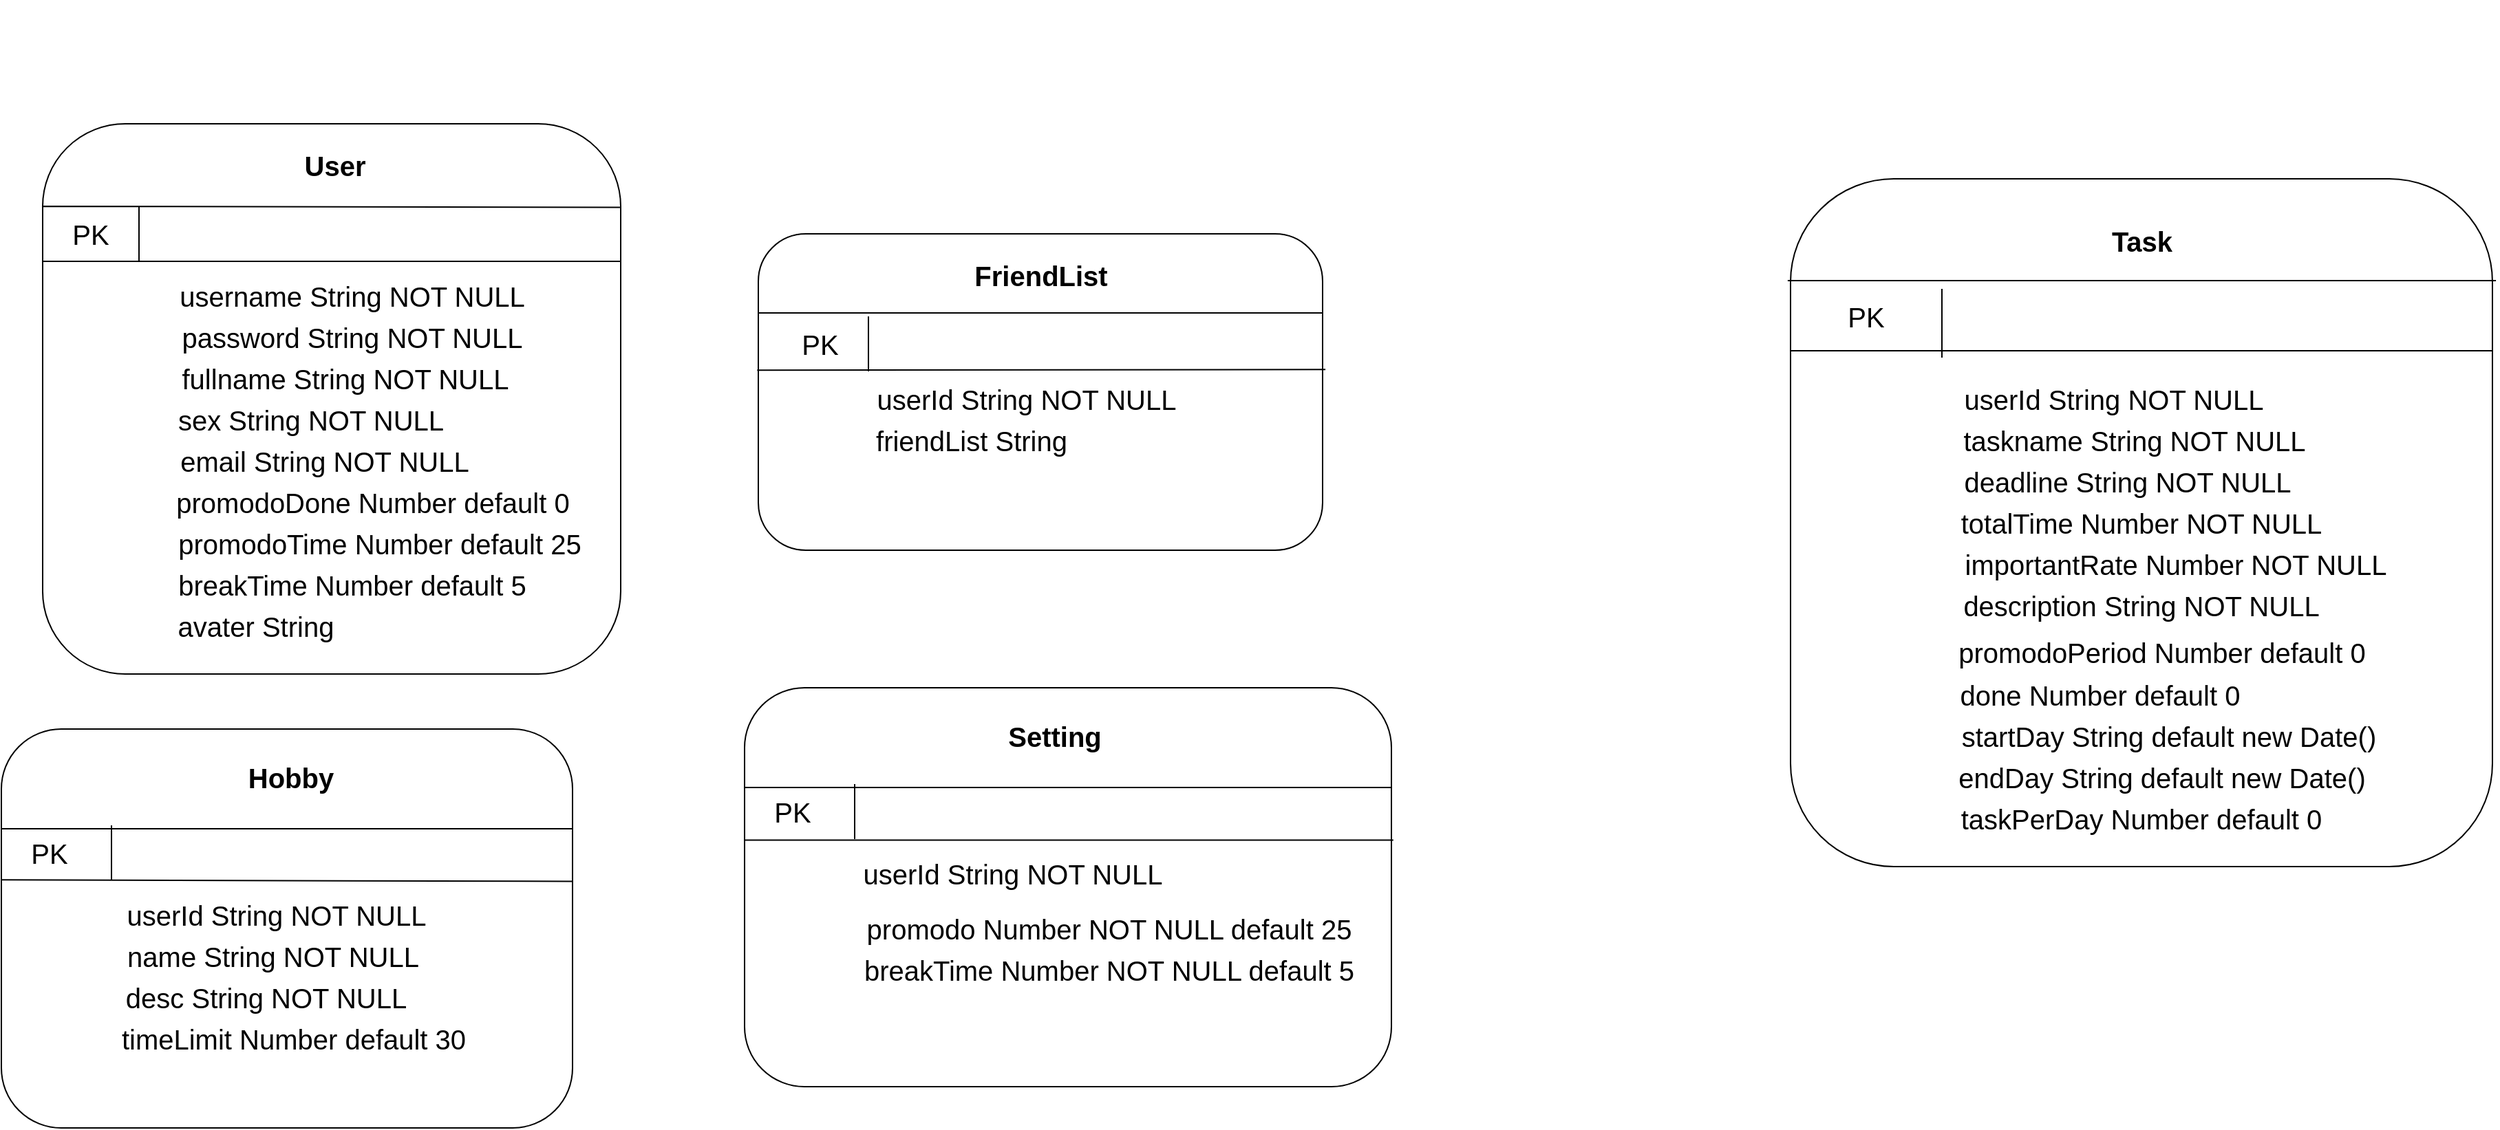 <mxfile version="15.9.4" type="github">
  <diagram id="DH3QNiOya1cfcgPAZ-Pr" name="Page-1">
    <mxGraphModel dx="1887" dy="1060" grid="1" gridSize="10" guides="1" tooltips="1" connect="1" arrows="1" fold="1" page="1" pageScale="1" pageWidth="1100" pageHeight="850" math="0" shadow="0">
      <root>
        <mxCell id="0" />
        <mxCell id="1" parent="0" />
        <mxCell id="Mb1Wl-EeVpBNZaoq5JLc-1" value="" style="rounded=1;whiteSpace=wrap;html=1;" vertex="1" parent="1">
          <mxGeometry x="100" y="100" width="420" height="400" as="geometry" />
        </mxCell>
        <mxCell id="Mb1Wl-EeVpBNZaoq5JLc-2" value="&lt;p style=&quot;line-height: 10; font-size: 20px;&quot;&gt;User&lt;/p&gt;" style="text;html=1;strokeColor=none;fillColor=none;align=center;verticalAlign=middle;whiteSpace=wrap;rounded=0;strokeWidth=2;sketch=0;shadow=0;fontStyle=1;fontSize=20;" vertex="1" parent="1">
          <mxGeometry x="270" y="110" width="85" height="40" as="geometry" />
        </mxCell>
        <mxCell id="Mb1Wl-EeVpBNZaoq5JLc-4" value="" style="endArrow=none;html=1;rounded=0;fontSize=18;entryX=1;entryY=0.152;entryDx=0;entryDy=0;exitX=0;exitY=0.25;exitDx=0;exitDy=0;entryPerimeter=0;" edge="1" parent="1" source="Mb1Wl-EeVpBNZaoq5JLc-1" target="Mb1Wl-EeVpBNZaoq5JLc-1">
          <mxGeometry width="50" height="50" relative="1" as="geometry">
            <mxPoint x="180" y="210" as="sourcePoint" />
            <mxPoint x="230" y="160" as="targetPoint" />
            <Array as="points">
              <mxPoint x="100" y="160" />
            </Array>
          </mxGeometry>
        </mxCell>
        <mxCell id="Mb1Wl-EeVpBNZaoq5JLc-5" value="" style="endArrow=none;html=1;rounded=0;fontSize=20;exitX=0;exitY=0.25;exitDx=0;exitDy=0;entryX=1;entryY=0.25;entryDx=0;entryDy=0;" edge="1" parent="1" source="Mb1Wl-EeVpBNZaoq5JLc-1" target="Mb1Wl-EeVpBNZaoq5JLc-1">
          <mxGeometry width="50" height="50" relative="1" as="geometry">
            <mxPoint x="180" y="250" as="sourcePoint" />
            <mxPoint x="230" y="200" as="targetPoint" />
          </mxGeometry>
        </mxCell>
        <mxCell id="Mb1Wl-EeVpBNZaoq5JLc-6" value="PK" style="text;html=1;strokeColor=none;fillColor=none;align=center;verticalAlign=middle;whiteSpace=wrap;rounded=0;shadow=0;sketch=0;fontSize=20;" vertex="1" parent="1">
          <mxGeometry x="100" y="160" width="70" height="40" as="geometry" />
        </mxCell>
        <mxCell id="Mb1Wl-EeVpBNZaoq5JLc-7" value="" style="endArrow=none;html=1;rounded=0;fontSize=20;" edge="1" parent="1">
          <mxGeometry width="50" height="50" relative="1" as="geometry">
            <mxPoint x="170" y="200" as="sourcePoint" />
            <mxPoint x="170" y="160" as="targetPoint" />
          </mxGeometry>
        </mxCell>
        <mxCell id="Mb1Wl-EeVpBNZaoq5JLc-8" value="username String NOT NULL" style="text;html=1;strokeColor=none;fillColor=none;align=center;verticalAlign=middle;whiteSpace=wrap;rounded=0;shadow=0;sketch=0;fontSize=20;" vertex="1" parent="1">
          <mxGeometry x="180" y="210" width="290" height="30" as="geometry" />
        </mxCell>
        <mxCell id="Mb1Wl-EeVpBNZaoq5JLc-9" value="password String NOT NULL" style="text;html=1;strokeColor=none;fillColor=none;align=center;verticalAlign=middle;whiteSpace=wrap;rounded=0;shadow=0;sketch=0;fontSize=20;" vertex="1" parent="1">
          <mxGeometry x="195" y="240" width="260" height="30" as="geometry" />
        </mxCell>
        <mxCell id="Mb1Wl-EeVpBNZaoq5JLc-10" value="fullname String NOT NULL" style="text;html=1;strokeColor=none;fillColor=none;align=center;verticalAlign=middle;whiteSpace=wrap;rounded=0;shadow=0;sketch=0;fontSize=20;" vertex="1" parent="1">
          <mxGeometry x="200" y="270" width="240" height="30" as="geometry" />
        </mxCell>
        <mxCell id="Mb1Wl-EeVpBNZaoq5JLc-11" value="sex String NOT NULL" style="text;html=1;strokeColor=none;fillColor=none;align=center;verticalAlign=middle;whiteSpace=wrap;rounded=0;shadow=0;sketch=0;fontSize=20;" vertex="1" parent="1">
          <mxGeometry x="195" y="300" width="200" height="30" as="geometry" />
        </mxCell>
        <mxCell id="Mb1Wl-EeVpBNZaoq5JLc-12" value="email String NOT NULL" style="text;html=1;strokeColor=none;fillColor=none;align=center;verticalAlign=middle;whiteSpace=wrap;rounded=0;shadow=0;sketch=0;fontSize=20;" vertex="1" parent="1">
          <mxGeometry x="195" y="330" width="220" height="30" as="geometry" />
        </mxCell>
        <mxCell id="Mb1Wl-EeVpBNZaoq5JLc-14" value="promodoDone Number default 0" style="text;html=1;strokeColor=none;fillColor=none;align=center;verticalAlign=middle;whiteSpace=wrap;rounded=0;shadow=0;sketch=0;fontSize=20;" vertex="1" parent="1">
          <mxGeometry x="195" y="360" width="290" height="30" as="geometry" />
        </mxCell>
        <mxCell id="Mb1Wl-EeVpBNZaoq5JLc-15" value="promodoTime Number default 25" style="text;html=1;strokeColor=none;fillColor=none;align=center;verticalAlign=middle;whiteSpace=wrap;rounded=0;shadow=0;sketch=0;fontSize=20;" vertex="1" parent="1">
          <mxGeometry x="195" y="390" width="300" height="30" as="geometry" />
        </mxCell>
        <mxCell id="Mb1Wl-EeVpBNZaoq5JLc-16" value="breakTime Number default 5" style="text;html=1;strokeColor=none;fillColor=none;align=center;verticalAlign=middle;whiteSpace=wrap;rounded=0;shadow=0;sketch=0;fontSize=20;" vertex="1" parent="1">
          <mxGeometry x="195" y="420" width="260" height="30" as="geometry" />
        </mxCell>
        <mxCell id="Mb1Wl-EeVpBNZaoq5JLc-17" value="avater String" style="text;html=1;strokeColor=none;fillColor=none;align=center;verticalAlign=middle;whiteSpace=wrap;rounded=0;shadow=0;sketch=0;fontSize=20;" vertex="1" parent="1">
          <mxGeometry x="195" y="450" width="120" height="30" as="geometry" />
        </mxCell>
        <mxCell id="Mb1Wl-EeVpBNZaoq5JLc-18" value="" style="rounded=1;whiteSpace=wrap;html=1;" vertex="1" parent="1">
          <mxGeometry x="620" y="180" width="410" height="230" as="geometry" />
        </mxCell>
        <mxCell id="Mb1Wl-EeVpBNZaoq5JLc-20" value="" style="endArrow=none;html=1;rounded=0;fontSize=20;exitX=0;exitY=0.25;exitDx=0;exitDy=0;entryX=1;entryY=0.25;entryDx=0;entryDy=0;" edge="1" parent="1" source="Mb1Wl-EeVpBNZaoq5JLc-18" target="Mb1Wl-EeVpBNZaoq5JLc-18">
          <mxGeometry width="50" height="50" relative="1" as="geometry">
            <mxPoint x="660" y="190" as="sourcePoint" />
            <mxPoint x="710" y="140" as="targetPoint" />
          </mxGeometry>
        </mxCell>
        <mxCell id="Mb1Wl-EeVpBNZaoq5JLc-21" value="&lt;p style=&quot;line-height: 10 ; font-size: 20px&quot;&gt;FriendList&lt;/p&gt;" style="text;html=1;strokeColor=none;fillColor=none;align=center;verticalAlign=middle;whiteSpace=wrap;rounded=0;strokeWidth=2;sketch=0;shadow=0;fontStyle=1;fontSize=20;" vertex="1" parent="1">
          <mxGeometry x="782.5" y="190" width="85" height="40" as="geometry" />
        </mxCell>
        <mxCell id="Mb1Wl-EeVpBNZaoq5JLc-22" value="PK" style="text;html=1;strokeColor=none;fillColor=none;align=center;verticalAlign=middle;whiteSpace=wrap;rounded=0;shadow=0;sketch=0;fontSize=20;" vertex="1" parent="1">
          <mxGeometry x="630" y="240" width="70" height="40" as="geometry" />
        </mxCell>
        <mxCell id="Mb1Wl-EeVpBNZaoq5JLc-23" value="" style="endArrow=none;html=1;rounded=0;fontSize=20;entryX=1.005;entryY=0.429;entryDx=0;entryDy=0;entryPerimeter=0;exitX=-0.002;exitY=0.431;exitDx=0;exitDy=0;exitPerimeter=0;" edge="1" parent="1" source="Mb1Wl-EeVpBNZaoq5JLc-18" target="Mb1Wl-EeVpBNZaoq5JLc-18">
          <mxGeometry width="50" height="50" relative="1" as="geometry">
            <mxPoint x="640" y="260" as="sourcePoint" />
            <mxPoint x="690" y="210" as="targetPoint" />
          </mxGeometry>
        </mxCell>
        <mxCell id="Mb1Wl-EeVpBNZaoq5JLc-25" value="userId String NOT NULL" style="text;html=1;strokeColor=none;fillColor=none;align=center;verticalAlign=middle;whiteSpace=wrap;rounded=0;shadow=0;sketch=0;fontSize=20;" vertex="1" parent="1">
          <mxGeometry x="700" y="285" width="230" height="30" as="geometry" />
        </mxCell>
        <mxCell id="Mb1Wl-EeVpBNZaoq5JLc-26" value="friendList String" style="text;html=1;strokeColor=none;fillColor=none;align=center;verticalAlign=middle;whiteSpace=wrap;rounded=0;shadow=0;sketch=0;fontSize=20;" vertex="1" parent="1">
          <mxGeometry x="700" y="315" width="150" height="30" as="geometry" />
        </mxCell>
        <mxCell id="Mb1Wl-EeVpBNZaoq5JLc-28" value="" style="endArrow=none;html=1;rounded=0;fontSize=20;" edge="1" parent="1">
          <mxGeometry width="50" height="50" relative="1" as="geometry">
            <mxPoint x="700" y="280" as="sourcePoint" />
            <mxPoint x="700" y="240" as="targetPoint" />
          </mxGeometry>
        </mxCell>
        <mxCell id="Mb1Wl-EeVpBNZaoq5JLc-29" value="" style="rounded=1;whiteSpace=wrap;html=1;" vertex="1" parent="1">
          <mxGeometry x="70" y="540" width="415" height="290" as="geometry" />
        </mxCell>
        <mxCell id="Mb1Wl-EeVpBNZaoq5JLc-30" value="&lt;p style=&quot;line-height: 10 ; font-size: 20px&quot;&gt;Hobby&lt;/p&gt;" style="text;html=1;strokeColor=none;fillColor=none;align=center;verticalAlign=middle;whiteSpace=wrap;rounded=0;strokeWidth=2;sketch=0;shadow=0;fontStyle=1;fontSize=20;" vertex="1" parent="1">
          <mxGeometry x="237.5" y="540" width="85" height="70" as="geometry" />
        </mxCell>
        <mxCell id="Mb1Wl-EeVpBNZaoq5JLc-31" value="" style="endArrow=none;html=1;rounded=0;fontSize=20;entryX=1;entryY=0.25;entryDx=0;entryDy=0;exitX=0;exitY=0.25;exitDx=0;exitDy=0;" edge="1" parent="1" source="Mb1Wl-EeVpBNZaoq5JLc-29" target="Mb1Wl-EeVpBNZaoq5JLc-29">
          <mxGeometry width="50" height="50" relative="1" as="geometry">
            <mxPoint x="250" y="710" as="sourcePoint" />
            <mxPoint x="300" y="660" as="targetPoint" />
          </mxGeometry>
        </mxCell>
        <mxCell id="Mb1Wl-EeVpBNZaoq5JLc-32" value="PK" style="text;html=1;strokeColor=none;fillColor=none;align=center;verticalAlign=middle;whiteSpace=wrap;rounded=0;shadow=0;sketch=0;fontSize=20;" vertex="1" parent="1">
          <mxGeometry x="70" y="610" width="70" height="40" as="geometry" />
        </mxCell>
        <mxCell id="Mb1Wl-EeVpBNZaoq5JLc-33" value="" style="endArrow=none;html=1;rounded=0;fontSize=20;entryX=1;entryY=0.382;entryDx=0;entryDy=0;entryPerimeter=0;exitX=0;exitY=0.378;exitDx=0;exitDy=0;exitPerimeter=0;" edge="1" parent="1" source="Mb1Wl-EeVpBNZaoq5JLc-29" target="Mb1Wl-EeVpBNZaoq5JLc-29">
          <mxGeometry width="50" height="50" relative="1" as="geometry">
            <mxPoint x="340" y="710" as="sourcePoint" />
            <mxPoint x="390" y="660" as="targetPoint" />
          </mxGeometry>
        </mxCell>
        <mxCell id="Mb1Wl-EeVpBNZaoq5JLc-34" value="" style="endArrow=none;html=1;rounded=0;fontSize=20;" edge="1" parent="1">
          <mxGeometry width="50" height="50" relative="1" as="geometry">
            <mxPoint x="150" y="650" as="sourcePoint" />
            <mxPoint x="150" y="610" as="targetPoint" />
          </mxGeometry>
        </mxCell>
        <mxCell id="Mb1Wl-EeVpBNZaoq5JLc-35" value="userId String NOT NULL" style="text;html=1;strokeColor=none;fillColor=none;align=center;verticalAlign=middle;whiteSpace=wrap;rounded=0;shadow=0;sketch=0;fontSize=20;" vertex="1" parent="1">
          <mxGeometry x="155" y="660" width="230" height="30" as="geometry" />
        </mxCell>
        <mxCell id="Mb1Wl-EeVpBNZaoq5JLc-36" value="name String NOT NULL" style="text;html=1;strokeColor=none;fillColor=none;align=center;verticalAlign=middle;whiteSpace=wrap;rounded=0;shadow=0;sketch=0;fontSize=20;" vertex="1" parent="1">
          <mxGeometry x="155" y="690" width="225" height="30" as="geometry" />
        </mxCell>
        <mxCell id="Mb1Wl-EeVpBNZaoq5JLc-37" style="edgeStyle=orthogonalEdgeStyle;rounded=0;orthogonalLoop=1;jettySize=auto;html=1;exitX=0.5;exitY=1;exitDx=0;exitDy=0;fontSize=20;" edge="1" parent="1" source="Mb1Wl-EeVpBNZaoq5JLc-36" target="Mb1Wl-EeVpBNZaoq5JLc-36">
          <mxGeometry relative="1" as="geometry" />
        </mxCell>
        <mxCell id="Mb1Wl-EeVpBNZaoq5JLc-38" value="desc String NOT NULL" style="text;html=1;strokeColor=none;fillColor=none;align=center;verticalAlign=middle;whiteSpace=wrap;rounded=0;shadow=0;sketch=0;fontSize=20;" vertex="1" parent="1">
          <mxGeometry x="155" y="720" width="215" height="30" as="geometry" />
        </mxCell>
        <mxCell id="Mb1Wl-EeVpBNZaoq5JLc-39" value="timeLimit Number default 30" style="text;html=1;strokeColor=none;fillColor=none;align=center;verticalAlign=middle;whiteSpace=wrap;rounded=0;shadow=0;sketch=0;fontSize=20;" vertex="1" parent="1">
          <mxGeometry x="155" y="750" width="255" height="30" as="geometry" />
        </mxCell>
        <mxCell id="Mb1Wl-EeVpBNZaoq5JLc-40" value="" style="rounded=1;whiteSpace=wrap;html=1;" vertex="1" parent="1">
          <mxGeometry x="610" y="510" width="470" height="290" as="geometry" />
        </mxCell>
        <mxCell id="Mb1Wl-EeVpBNZaoq5JLc-41" value="&lt;p style=&quot;line-height: 10 ; font-size: 20px&quot;&gt;Setting&lt;/p&gt;" style="text;html=1;strokeColor=none;fillColor=none;align=center;verticalAlign=middle;whiteSpace=wrap;rounded=0;strokeWidth=2;sketch=0;shadow=0;fontStyle=1;fontSize=20;" vertex="1" parent="1">
          <mxGeometry x="792.5" y="510" width="85" height="70" as="geometry" />
        </mxCell>
        <mxCell id="Mb1Wl-EeVpBNZaoq5JLc-42" value="" style="endArrow=none;html=1;rounded=0;fontSize=20;exitX=0;exitY=0.25;exitDx=0;exitDy=0;entryX=1;entryY=0.25;entryDx=0;entryDy=0;" edge="1" parent="1" source="Mb1Wl-EeVpBNZaoq5JLc-40" target="Mb1Wl-EeVpBNZaoq5JLc-40">
          <mxGeometry width="50" height="50" relative="1" as="geometry">
            <mxPoint x="650" y="650" as="sourcePoint" />
            <mxPoint x="700" y="600" as="targetPoint" />
          </mxGeometry>
        </mxCell>
        <mxCell id="Mb1Wl-EeVpBNZaoq5JLc-43" value="PK" style="text;html=1;strokeColor=none;fillColor=none;align=center;verticalAlign=middle;whiteSpace=wrap;rounded=0;shadow=0;sketch=0;fontSize=20;" vertex="1" parent="1">
          <mxGeometry x="610" y="580" width="70" height="40" as="geometry" />
        </mxCell>
        <mxCell id="Mb1Wl-EeVpBNZaoq5JLc-44" value="" style="endArrow=none;html=1;rounded=0;fontSize=20;exitX=0;exitY=0.382;exitDx=0;exitDy=0;exitPerimeter=0;entryX=1.003;entryY=0.382;entryDx=0;entryDy=0;entryPerimeter=0;" edge="1" parent="1" source="Mb1Wl-EeVpBNZaoq5JLc-40" target="Mb1Wl-EeVpBNZaoq5JLc-40">
          <mxGeometry width="50" height="50" relative="1" as="geometry">
            <mxPoint x="760" y="700" as="sourcePoint" />
            <mxPoint x="1030" y="630" as="targetPoint" />
          </mxGeometry>
        </mxCell>
        <mxCell id="Mb1Wl-EeVpBNZaoq5JLc-45" value="" style="endArrow=none;html=1;rounded=0;fontSize=20;" edge="1" parent="1">
          <mxGeometry width="50" height="50" relative="1" as="geometry">
            <mxPoint x="690" y="620" as="sourcePoint" />
            <mxPoint x="690" y="580" as="targetPoint" />
          </mxGeometry>
        </mxCell>
        <mxCell id="Mb1Wl-EeVpBNZaoq5JLc-46" value="userId String NOT NULL" style="text;html=1;strokeColor=none;fillColor=none;align=center;verticalAlign=middle;whiteSpace=wrap;rounded=0;shadow=0;sketch=0;fontSize=20;" vertex="1" parent="1">
          <mxGeometry x="690" y="630" width="230" height="30" as="geometry" />
        </mxCell>
        <mxCell id="Mb1Wl-EeVpBNZaoq5JLc-47" value="promodo Number NOT NULL default 25" style="text;html=1;strokeColor=none;fillColor=none;align=center;verticalAlign=middle;whiteSpace=wrap;rounded=0;shadow=0;sketch=0;fontSize=20;" vertex="1" parent="1">
          <mxGeometry x="690" y="670" width="370" height="30" as="geometry" />
        </mxCell>
        <mxCell id="Mb1Wl-EeVpBNZaoq5JLc-48" value="breakTime Number NOT NULL default 5" style="text;html=1;strokeColor=none;fillColor=none;align=center;verticalAlign=middle;whiteSpace=wrap;rounded=0;shadow=0;sketch=0;fontSize=20;" vertex="1" parent="1">
          <mxGeometry x="690" y="700" width="370" height="30" as="geometry" />
        </mxCell>
        <mxCell id="Mb1Wl-EeVpBNZaoq5JLc-49" value="" style="rounded=1;whiteSpace=wrap;html=1;" vertex="1" parent="1">
          <mxGeometry x="1370" y="140" width="510" height="500" as="geometry" />
        </mxCell>
        <mxCell id="Mb1Wl-EeVpBNZaoq5JLc-50" value="&lt;p style=&quot;line-height: 10 ; font-size: 20px&quot;&gt;Task&lt;/p&gt;" style="text;html=1;strokeColor=none;fillColor=none;align=center;verticalAlign=middle;whiteSpace=wrap;rounded=0;strokeWidth=2;sketch=0;shadow=0;fontStyle=1;fontSize=20;" vertex="1" parent="1">
          <mxGeometry x="1582.5" y="150" width="85" height="70" as="geometry" />
        </mxCell>
        <mxCell id="Mb1Wl-EeVpBNZaoq5JLc-51" value="" style="endArrow=none;html=1;rounded=0;fontSize=20;entryX=1.005;entryY=0.148;entryDx=0;entryDy=0;entryPerimeter=0;exitX=-0.004;exitY=0.148;exitDx=0;exitDy=0;exitPerimeter=0;" edge="1" parent="1" source="Mb1Wl-EeVpBNZaoq5JLc-49" target="Mb1Wl-EeVpBNZaoq5JLc-49">
          <mxGeometry width="50" height="50" relative="1" as="geometry">
            <mxPoint x="1580" y="300" as="sourcePoint" />
            <mxPoint x="1630" y="250" as="targetPoint" />
          </mxGeometry>
        </mxCell>
        <mxCell id="Mb1Wl-EeVpBNZaoq5JLc-52" value="PK" style="text;html=1;strokeColor=none;fillColor=none;align=center;verticalAlign=middle;whiteSpace=wrap;rounded=0;shadow=0;sketch=0;fontSize=20;" vertex="1" parent="1">
          <mxGeometry x="1390" y="220" width="70" height="40" as="geometry" />
        </mxCell>
        <mxCell id="Mb1Wl-EeVpBNZaoq5JLc-53" value="" style="endArrow=none;html=1;rounded=0;fontSize=20;entryX=1;entryY=0.25;entryDx=0;entryDy=0;exitX=0;exitY=0.25;exitDx=0;exitDy=0;" edge="1" parent="1" source="Mb1Wl-EeVpBNZaoq5JLc-49" target="Mb1Wl-EeVpBNZaoq5JLc-49">
          <mxGeometry width="50" height="50" relative="1" as="geometry">
            <mxPoint x="1680" y="340" as="sourcePoint" />
            <mxPoint x="1730" y="290" as="targetPoint" />
          </mxGeometry>
        </mxCell>
        <mxCell id="Mb1Wl-EeVpBNZaoq5JLc-54" value="" style="endArrow=none;html=1;rounded=0;fontSize=20;" edge="1" parent="1">
          <mxGeometry width="50" height="50" relative="1" as="geometry">
            <mxPoint x="1480" y="270" as="sourcePoint" />
            <mxPoint x="1480" y="220" as="targetPoint" />
          </mxGeometry>
        </mxCell>
        <mxCell id="Mb1Wl-EeVpBNZaoq5JLc-56" value="userId String NOT NULL" style="text;html=1;strokeColor=none;fillColor=none;align=center;verticalAlign=middle;whiteSpace=wrap;rounded=0;shadow=0;sketch=0;fontSize=20;" vertex="1" parent="1">
          <mxGeometry x="1490" y="285" width="230" height="30" as="geometry" />
        </mxCell>
        <mxCell id="Mb1Wl-EeVpBNZaoq5JLc-57" value="taskname String NOT NULL" style="text;html=1;strokeColor=none;fillColor=none;align=center;verticalAlign=middle;whiteSpace=wrap;rounded=0;shadow=0;sketch=0;fontSize=20;" vertex="1" parent="1">
          <mxGeometry x="1490" y="315" width="260" height="30" as="geometry" />
        </mxCell>
        <mxCell id="Mb1Wl-EeVpBNZaoq5JLc-58" value="deadline String NOT NULL" style="text;html=1;strokeColor=none;fillColor=none;align=center;verticalAlign=middle;whiteSpace=wrap;rounded=0;shadow=0;sketch=0;fontSize=20;" vertex="1" parent="1">
          <mxGeometry x="1490" y="345" width="250" height="30" as="geometry" />
        </mxCell>
        <mxCell id="Mb1Wl-EeVpBNZaoq5JLc-59" value="totalTime Number NOT NULL" style="text;html=1;strokeColor=none;fillColor=none;align=center;verticalAlign=middle;whiteSpace=wrap;rounded=0;shadow=0;sketch=0;fontSize=20;" vertex="1" parent="1">
          <mxGeometry x="1490" y="375" width="270" height="30" as="geometry" />
        </mxCell>
        <mxCell id="Mb1Wl-EeVpBNZaoq5JLc-60" value="importantRate Number NOT NULL" style="text;html=1;strokeColor=none;fillColor=none;align=center;verticalAlign=middle;whiteSpace=wrap;rounded=0;shadow=0;sketch=0;fontSize=20;" vertex="1" parent="1">
          <mxGeometry x="1490" y="405" width="320" height="30" as="geometry" />
        </mxCell>
        <mxCell id="Mb1Wl-EeVpBNZaoq5JLc-61" value="description String NOT NULL" style="text;html=1;strokeColor=none;fillColor=none;align=center;verticalAlign=middle;whiteSpace=wrap;rounded=0;shadow=0;sketch=0;fontSize=20;" vertex="1" parent="1">
          <mxGeometry x="1490" y="435" width="270" height="30" as="geometry" />
        </mxCell>
        <mxCell id="Mb1Wl-EeVpBNZaoq5JLc-62" value="promodoPeriod Number default 0" style="text;html=1;strokeColor=none;fillColor=none;align=center;verticalAlign=middle;whiteSpace=wrap;rounded=0;shadow=0;sketch=0;fontSize=20;" vertex="1" parent="1">
          <mxGeometry x="1490" y="469" width="300" height="30" as="geometry" />
        </mxCell>
        <mxCell id="Mb1Wl-EeVpBNZaoq5JLc-63" value="done Number default 0" style="text;html=1;strokeColor=none;fillColor=none;align=center;verticalAlign=middle;whiteSpace=wrap;rounded=0;shadow=0;sketch=0;fontSize=20;" vertex="1" parent="1">
          <mxGeometry x="1490" y="500" width="210" height="30" as="geometry" />
        </mxCell>
        <mxCell id="Mb1Wl-EeVpBNZaoq5JLc-64" value="startDay String default new Date()" style="text;html=1;strokeColor=none;fillColor=none;align=center;verticalAlign=middle;whiteSpace=wrap;rounded=0;shadow=0;sketch=0;fontSize=20;" vertex="1" parent="1">
          <mxGeometry x="1490" y="530" width="310" height="30" as="geometry" />
        </mxCell>
        <mxCell id="Mb1Wl-EeVpBNZaoq5JLc-65" value="endDay String default new Date()" style="text;html=1;strokeColor=none;fillColor=none;align=center;verticalAlign=middle;whiteSpace=wrap;rounded=0;shadow=0;sketch=0;fontSize=20;" vertex="1" parent="1">
          <mxGeometry x="1490" y="560" width="300" height="30" as="geometry" />
        </mxCell>
        <mxCell id="Mb1Wl-EeVpBNZaoq5JLc-66" value="taskPerDay Number default 0" style="text;html=1;strokeColor=none;fillColor=none;align=center;verticalAlign=middle;whiteSpace=wrap;rounded=0;shadow=0;sketch=0;fontSize=20;" vertex="1" parent="1">
          <mxGeometry x="1490" y="590" width="270" height="30" as="geometry" />
        </mxCell>
      </root>
    </mxGraphModel>
  </diagram>
</mxfile>
